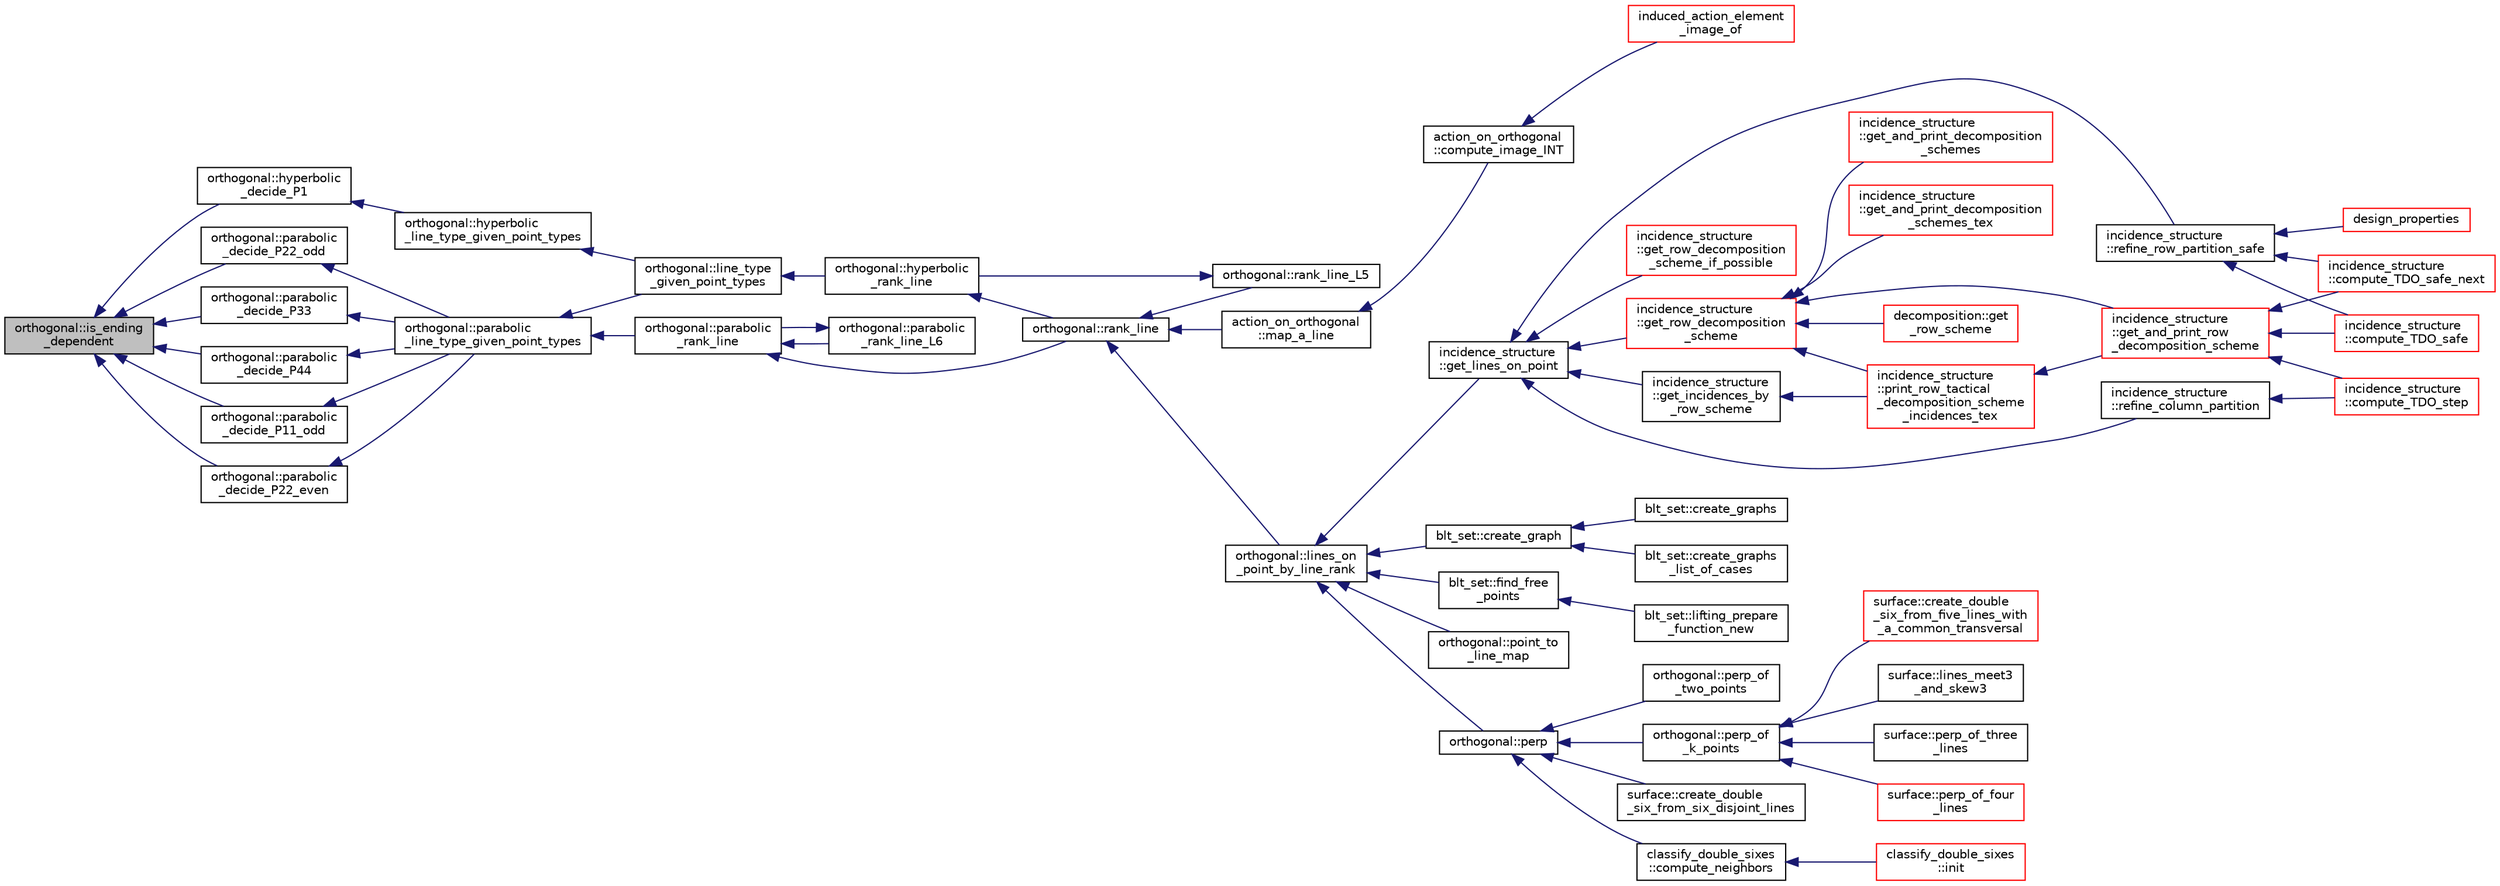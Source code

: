 digraph "orthogonal::is_ending_dependent"
{
  edge [fontname="Helvetica",fontsize="10",labelfontname="Helvetica",labelfontsize="10"];
  node [fontname="Helvetica",fontsize="10",shape=record];
  rankdir="LR";
  Node9841 [label="orthogonal::is_ending\l_dependent",height=0.2,width=0.4,color="black", fillcolor="grey75", style="filled", fontcolor="black"];
  Node9841 -> Node9842 [dir="back",color="midnightblue",fontsize="10",style="solid",fontname="Helvetica"];
  Node9842 [label="orthogonal::hyperbolic\l_decide_P1",height=0.2,width=0.4,color="black", fillcolor="white", style="filled",URL="$d7/daa/classorthogonal.html#a5029e837107b4b67481a4a26043f4443"];
  Node9842 -> Node9843 [dir="back",color="midnightblue",fontsize="10",style="solid",fontname="Helvetica"];
  Node9843 [label="orthogonal::hyperbolic\l_line_type_given_point_types",height=0.2,width=0.4,color="black", fillcolor="white", style="filled",URL="$d7/daa/classorthogonal.html#a15c1b4ccef6201476a9f7618e642eada"];
  Node9843 -> Node9844 [dir="back",color="midnightblue",fontsize="10",style="solid",fontname="Helvetica"];
  Node9844 [label="orthogonal::line_type\l_given_point_types",height=0.2,width=0.4,color="black", fillcolor="white", style="filled",URL="$d7/daa/classorthogonal.html#abffd6b3e0d545fbe7799a2e2c1038aba"];
  Node9844 -> Node9845 [dir="back",color="midnightblue",fontsize="10",style="solid",fontname="Helvetica"];
  Node9845 [label="orthogonal::hyperbolic\l_rank_line",height=0.2,width=0.4,color="black", fillcolor="white", style="filled",URL="$d7/daa/classorthogonal.html#a2810f9a6851f445b03fdbfe2a888e9f5"];
  Node9845 -> Node9846 [dir="back",color="midnightblue",fontsize="10",style="solid",fontname="Helvetica"];
  Node9846 [label="orthogonal::rank_line",height=0.2,width=0.4,color="black", fillcolor="white", style="filled",URL="$d7/daa/classorthogonal.html#a5e1b5a3eb76840f425e71f25dabcd470"];
  Node9846 -> Node9847 [dir="back",color="midnightblue",fontsize="10",style="solid",fontname="Helvetica"];
  Node9847 [label="orthogonal::lines_on\l_point_by_line_rank",height=0.2,width=0.4,color="black", fillcolor="white", style="filled",URL="$d7/daa/classorthogonal.html#adc21874b6da3cd3585c704994fb538aa"];
  Node9847 -> Node9848 [dir="back",color="midnightblue",fontsize="10",style="solid",fontname="Helvetica"];
  Node9848 [label="blt_set::create_graph",height=0.2,width=0.4,color="black", fillcolor="white", style="filled",URL="$d1/d3d/classblt__set.html#ae92249ece99ffbc92e93e49cd5d5dccf"];
  Node9848 -> Node9849 [dir="back",color="midnightblue",fontsize="10",style="solid",fontname="Helvetica"];
  Node9849 [label="blt_set::create_graphs",height=0.2,width=0.4,color="black", fillcolor="white", style="filled",URL="$d1/d3d/classblt__set.html#a3f1d4a8ed15875c47b327949f26a4533"];
  Node9848 -> Node9850 [dir="back",color="midnightblue",fontsize="10",style="solid",fontname="Helvetica"];
  Node9850 [label="blt_set::create_graphs\l_list_of_cases",height=0.2,width=0.4,color="black", fillcolor="white", style="filled",URL="$d1/d3d/classblt__set.html#a91ad531d4154bd887182dbd6121476f3"];
  Node9847 -> Node9851 [dir="back",color="midnightblue",fontsize="10",style="solid",fontname="Helvetica"];
  Node9851 [label="blt_set::find_free\l_points",height=0.2,width=0.4,color="black", fillcolor="white", style="filled",URL="$d1/d3d/classblt__set.html#a71f82dd3dc4a901ea2a0949d2f1af302"];
  Node9851 -> Node9852 [dir="back",color="midnightblue",fontsize="10",style="solid",fontname="Helvetica"];
  Node9852 [label="blt_set::lifting_prepare\l_function_new",height=0.2,width=0.4,color="black", fillcolor="white", style="filled",URL="$d1/d3d/classblt__set.html#a1314b7c0a3b78ba54c0f61a397d8afce"];
  Node9847 -> Node9853 [dir="back",color="midnightblue",fontsize="10",style="solid",fontname="Helvetica"];
  Node9853 [label="orthogonal::point_to\l_line_map",height=0.2,width=0.4,color="black", fillcolor="white", style="filled",URL="$d7/daa/classorthogonal.html#a1eae48671390d1c251303be93b45f9e4"];
  Node9847 -> Node9854 [dir="back",color="midnightblue",fontsize="10",style="solid",fontname="Helvetica"];
  Node9854 [label="orthogonal::perp",height=0.2,width=0.4,color="black", fillcolor="white", style="filled",URL="$d7/daa/classorthogonal.html#ae80e0fa8d1e8caddb9afbb466e3d3189"];
  Node9854 -> Node9855 [dir="back",color="midnightblue",fontsize="10",style="solid",fontname="Helvetica"];
  Node9855 [label="orthogonal::perp_of\l_two_points",height=0.2,width=0.4,color="black", fillcolor="white", style="filled",URL="$d7/daa/classorthogonal.html#a6a05fef2e61ed508bff66d6728c58ec0"];
  Node9854 -> Node9856 [dir="back",color="midnightblue",fontsize="10",style="solid",fontname="Helvetica"];
  Node9856 [label="orthogonal::perp_of\l_k_points",height=0.2,width=0.4,color="black", fillcolor="white", style="filled",URL="$d7/daa/classorthogonal.html#a6a92a4680dc76bb289141fc5c765f5fb"];
  Node9856 -> Node9857 [dir="back",color="midnightblue",fontsize="10",style="solid",fontname="Helvetica"];
  Node9857 [label="surface::lines_meet3\l_and_skew3",height=0.2,width=0.4,color="black", fillcolor="white", style="filled",URL="$d5/d88/classsurface.html#af87ed9d20b980a89342f20c206ae5790"];
  Node9856 -> Node9858 [dir="back",color="midnightblue",fontsize="10",style="solid",fontname="Helvetica"];
  Node9858 [label="surface::perp_of_three\l_lines",height=0.2,width=0.4,color="black", fillcolor="white", style="filled",URL="$d5/d88/classsurface.html#aaa43449a367799d405821a1cd5a7e644"];
  Node9856 -> Node9859 [dir="back",color="midnightblue",fontsize="10",style="solid",fontname="Helvetica"];
  Node9859 [label="surface::perp_of_four\l_lines",height=0.2,width=0.4,color="red", fillcolor="white", style="filled",URL="$d5/d88/classsurface.html#a8da8a93f1fcbf344eb943869b0d488f1"];
  Node9856 -> Node9869 [dir="back",color="midnightblue",fontsize="10",style="solid",fontname="Helvetica"];
  Node9869 [label="surface::create_double\l_six_from_five_lines_with\l_a_common_transversal",height=0.2,width=0.4,color="red", fillcolor="white", style="filled",URL="$d5/d88/classsurface.html#a6d8fafa386893521305e016011d55673"];
  Node9854 -> Node9883 [dir="back",color="midnightblue",fontsize="10",style="solid",fontname="Helvetica"];
  Node9883 [label="surface::create_double\l_six_from_six_disjoint_lines",height=0.2,width=0.4,color="black", fillcolor="white", style="filled",URL="$d5/d88/classsurface.html#a4c44f0a33d709edee71537547880dd87"];
  Node9854 -> Node9884 [dir="back",color="midnightblue",fontsize="10",style="solid",fontname="Helvetica"];
  Node9884 [label="classify_double_sixes\l::compute_neighbors",height=0.2,width=0.4,color="black", fillcolor="white", style="filled",URL="$dd/d23/classclassify__double__sixes.html#a675e241052c36c58063ddcfc06d209b2"];
  Node9884 -> Node9863 [dir="back",color="midnightblue",fontsize="10",style="solid",fontname="Helvetica"];
  Node9863 [label="classify_double_sixes\l::init",height=0.2,width=0.4,color="red", fillcolor="white", style="filled",URL="$dd/d23/classclassify__double__sixes.html#a8c5c41d5124b35379d626480ff225f7b"];
  Node9847 -> Node9885 [dir="back",color="midnightblue",fontsize="10",style="solid",fontname="Helvetica"];
  Node9885 [label="incidence_structure\l::get_lines_on_point",height=0.2,width=0.4,color="black", fillcolor="white", style="filled",URL="$da/d8a/classincidence__structure.html#a09148fd9478525b4a65c8e44833d1861"];
  Node9885 -> Node9886 [dir="back",color="midnightblue",fontsize="10",style="solid",fontname="Helvetica"];
  Node9886 [label="incidence_structure\l::refine_row_partition_safe",height=0.2,width=0.4,color="black", fillcolor="white", style="filled",URL="$da/d8a/classincidence__structure.html#ae84b2dc0f1a0cd1f9acfadcae21e3745"];
  Node9886 -> Node9887 [dir="back",color="midnightblue",fontsize="10",style="solid",fontname="Helvetica"];
  Node9887 [label="design_properties",height=0.2,width=0.4,color="red", fillcolor="white", style="filled",URL="$d9/dc2/apps_2combinatorics_2design_8_c.html#a7d7aac893d68b4a25d1ab91b57ae2af1"];
  Node9886 -> Node9891 [dir="back",color="midnightblue",fontsize="10",style="solid",fontname="Helvetica"];
  Node9891 [label="incidence_structure\l::compute_TDO_safe_next",height=0.2,width=0.4,color="red", fillcolor="white", style="filled",URL="$da/d8a/classincidence__structure.html#a7c315a348fc6bed0f8642767cc9cd7d1"];
  Node9886 -> Node9894 [dir="back",color="midnightblue",fontsize="10",style="solid",fontname="Helvetica"];
  Node9894 [label="incidence_structure\l::compute_TDO_safe",height=0.2,width=0.4,color="red", fillcolor="white", style="filled",URL="$da/d8a/classincidence__structure.html#ab1409e71c4b6855e49edfd3526644202"];
  Node9885 -> Node9908 [dir="back",color="midnightblue",fontsize="10",style="solid",fontname="Helvetica"];
  Node9908 [label="incidence_structure\l::refine_column_partition",height=0.2,width=0.4,color="black", fillcolor="white", style="filled",URL="$da/d8a/classincidence__structure.html#ac262f307c1531d67496129dc7890cda4"];
  Node9908 -> Node9909 [dir="back",color="midnightblue",fontsize="10",style="solid",fontname="Helvetica"];
  Node9909 [label="incidence_structure\l::compute_TDO_step",height=0.2,width=0.4,color="red", fillcolor="white", style="filled",URL="$da/d8a/classincidence__structure.html#a6175accaa64033df34d722c594a8b827"];
  Node9885 -> Node9913 [dir="back",color="midnightblue",fontsize="10",style="solid",fontname="Helvetica"];
  Node9913 [label="incidence_structure\l::get_incidences_by\l_row_scheme",height=0.2,width=0.4,color="black", fillcolor="white", style="filled",URL="$da/d8a/classincidence__structure.html#addab249e03244133841bd793389c792c"];
  Node9913 -> Node9914 [dir="back",color="midnightblue",fontsize="10",style="solid",fontname="Helvetica"];
  Node9914 [label="incidence_structure\l::print_row_tactical\l_decomposition_scheme\l_incidences_tex",height=0.2,width=0.4,color="red", fillcolor="white", style="filled",URL="$da/d8a/classincidence__structure.html#a23279d5c98b702de05171c245d5375fa"];
  Node9914 -> Node9915 [dir="back",color="midnightblue",fontsize="10",style="solid",fontname="Helvetica"];
  Node9915 [label="incidence_structure\l::get_and_print_row\l_decomposition_scheme",height=0.2,width=0.4,color="red", fillcolor="white", style="filled",URL="$da/d8a/classincidence__structure.html#a4a1e589bb5c47fb2d98fdb561b669dcf"];
  Node9915 -> Node9891 [dir="back",color="midnightblue",fontsize="10",style="solid",fontname="Helvetica"];
  Node9915 -> Node9894 [dir="back",color="midnightblue",fontsize="10",style="solid",fontname="Helvetica"];
  Node9915 -> Node9909 [dir="back",color="midnightblue",fontsize="10",style="solid",fontname="Helvetica"];
  Node9885 -> Node9917 [dir="back",color="midnightblue",fontsize="10",style="solid",fontname="Helvetica"];
  Node9917 [label="incidence_structure\l::get_row_decomposition\l_scheme",height=0.2,width=0.4,color="red", fillcolor="white", style="filled",URL="$da/d8a/classincidence__structure.html#aa0ad04253ba8e75bb15900ee8b01c9aa"];
  Node9917 -> Node9918 [dir="back",color="midnightblue",fontsize="10",style="solid",fontname="Helvetica"];
  Node9918 [label="decomposition::get\l_row_scheme",height=0.2,width=0.4,color="red", fillcolor="white", style="filled",URL="$d3/d2b/classdecomposition.html#acdb57cdc0c5b1b4692337a7a629f7113"];
  Node9917 -> Node9914 [dir="back",color="midnightblue",fontsize="10",style="solid",fontname="Helvetica"];
  Node9917 -> Node9915 [dir="back",color="midnightblue",fontsize="10",style="solid",fontname="Helvetica"];
  Node9917 -> Node9920 [dir="back",color="midnightblue",fontsize="10",style="solid",fontname="Helvetica"];
  Node9920 [label="incidence_structure\l::get_and_print_decomposition\l_schemes",height=0.2,width=0.4,color="red", fillcolor="white", style="filled",URL="$da/d8a/classincidence__structure.html#a95766a2ffb220bae98b60ed3c91bce9a"];
  Node9917 -> Node9924 [dir="back",color="midnightblue",fontsize="10",style="solid",fontname="Helvetica"];
  Node9924 [label="incidence_structure\l::get_and_print_decomposition\l_schemes_tex",height=0.2,width=0.4,color="red", fillcolor="white", style="filled",URL="$da/d8a/classincidence__structure.html#a2a9844501c86ee7588a64227cc6867e5"];
  Node9885 -> Node9928 [dir="back",color="midnightblue",fontsize="10",style="solid",fontname="Helvetica"];
  Node9928 [label="incidence_structure\l::get_row_decomposition\l_scheme_if_possible",height=0.2,width=0.4,color="red", fillcolor="white", style="filled",URL="$da/d8a/classincidence__structure.html#ac93d2a6419b0fca3f25f101c5f08caf5"];
  Node9846 -> Node9930 [dir="back",color="midnightblue",fontsize="10",style="solid",fontname="Helvetica"];
  Node9930 [label="orthogonal::rank_line_L5",height=0.2,width=0.4,color="black", fillcolor="white", style="filled",URL="$d7/daa/classorthogonal.html#a80bcc065004ef76b70cef437fff6f54c"];
  Node9930 -> Node9845 [dir="back",color="midnightblue",fontsize="10",style="solid",fontname="Helvetica"];
  Node9846 -> Node9931 [dir="back",color="midnightblue",fontsize="10",style="solid",fontname="Helvetica"];
  Node9931 [label="action_on_orthogonal\l::map_a_line",height=0.2,width=0.4,color="black", fillcolor="white", style="filled",URL="$dc/d87/classaction__on__orthogonal.html#ac7e41a4bbc9e0f2813f2f7030f3ed177"];
  Node9931 -> Node9932 [dir="back",color="midnightblue",fontsize="10",style="solid",fontname="Helvetica"];
  Node9932 [label="action_on_orthogonal\l::compute_image_INT",height=0.2,width=0.4,color="black", fillcolor="white", style="filled",URL="$dc/d87/classaction__on__orthogonal.html#a53cee5a150163f7614151b9cd1fc06f3"];
  Node9932 -> Node9933 [dir="back",color="midnightblue",fontsize="10",style="solid",fontname="Helvetica"];
  Node9933 [label="induced_action_element\l_image_of",height=0.2,width=0.4,color="red", fillcolor="white", style="filled",URL="$d3/d27/interface_8_c.html#a821850d6c3988dd122de0489cd36f0f0"];
  Node9841 -> Node10133 [dir="back",color="midnightblue",fontsize="10",style="solid",fontname="Helvetica"];
  Node10133 [label="orthogonal::parabolic\l_decide_P11_odd",height=0.2,width=0.4,color="black", fillcolor="white", style="filled",URL="$d7/daa/classorthogonal.html#a332147c62a37d11f4c3bbb7e83437e29"];
  Node10133 -> Node10134 [dir="back",color="midnightblue",fontsize="10",style="solid",fontname="Helvetica"];
  Node10134 [label="orthogonal::parabolic\l_line_type_given_point_types",height=0.2,width=0.4,color="black", fillcolor="white", style="filled",URL="$d7/daa/classorthogonal.html#af1894e9b4951ea3b58fafaec8e1314d4"];
  Node10134 -> Node9844 [dir="back",color="midnightblue",fontsize="10",style="solid",fontname="Helvetica"];
  Node10134 -> Node10135 [dir="back",color="midnightblue",fontsize="10",style="solid",fontname="Helvetica"];
  Node10135 [label="orthogonal::parabolic\l_rank_line",height=0.2,width=0.4,color="black", fillcolor="white", style="filled",URL="$d7/daa/classorthogonal.html#a7df334ceca90bc5b90c56354dbaf45c9"];
  Node10135 -> Node9846 [dir="back",color="midnightblue",fontsize="10",style="solid",fontname="Helvetica"];
  Node10135 -> Node10136 [dir="back",color="midnightblue",fontsize="10",style="solid",fontname="Helvetica"];
  Node10136 [label="orthogonal::parabolic\l_rank_line_L6",height=0.2,width=0.4,color="black", fillcolor="white", style="filled",URL="$d7/daa/classorthogonal.html#ab242f864cc2a012dee7c379649d2e566"];
  Node10136 -> Node10135 [dir="back",color="midnightblue",fontsize="10",style="solid",fontname="Helvetica"];
  Node9841 -> Node10137 [dir="back",color="midnightblue",fontsize="10",style="solid",fontname="Helvetica"];
  Node10137 [label="orthogonal::parabolic\l_decide_P22_even",height=0.2,width=0.4,color="black", fillcolor="white", style="filled",URL="$d7/daa/classorthogonal.html#ae129c5beaabede756c4387aeb9c81854"];
  Node10137 -> Node10134 [dir="back",color="midnightblue",fontsize="10",style="solid",fontname="Helvetica"];
  Node9841 -> Node10138 [dir="back",color="midnightblue",fontsize="10",style="solid",fontname="Helvetica"];
  Node10138 [label="orthogonal::parabolic\l_decide_P22_odd",height=0.2,width=0.4,color="black", fillcolor="white", style="filled",URL="$d7/daa/classorthogonal.html#a621c30eb1f8131e8b29b240bd0a2b051"];
  Node10138 -> Node10134 [dir="back",color="midnightblue",fontsize="10",style="solid",fontname="Helvetica"];
  Node9841 -> Node10139 [dir="back",color="midnightblue",fontsize="10",style="solid",fontname="Helvetica"];
  Node10139 [label="orthogonal::parabolic\l_decide_P33",height=0.2,width=0.4,color="black", fillcolor="white", style="filled",URL="$d7/daa/classorthogonal.html#ab6af5eb5e517bf200419ae2cb0995f03"];
  Node10139 -> Node10134 [dir="back",color="midnightblue",fontsize="10",style="solid",fontname="Helvetica"];
  Node9841 -> Node10140 [dir="back",color="midnightblue",fontsize="10",style="solid",fontname="Helvetica"];
  Node10140 [label="orthogonal::parabolic\l_decide_P44",height=0.2,width=0.4,color="black", fillcolor="white", style="filled",URL="$d7/daa/classorthogonal.html#a921eec6bede3574fd47497377a82c252"];
  Node10140 -> Node10134 [dir="back",color="midnightblue",fontsize="10",style="solid",fontname="Helvetica"];
}
